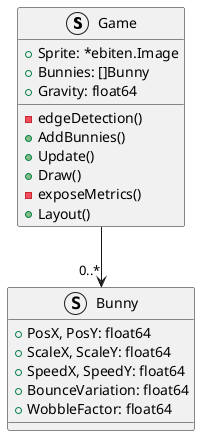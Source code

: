 @startuml

struct Game {
  +Sprite: *ebiten.Image
  +Bunnies: []Bunny
  +Gravity: float64
  -edgeDetection()
  +AddBunnies()
  +Update()
  +Draw()
  -exposeMetrics()
  +Layout()
}

struct Bunny {
  +PosX, PosY: float64
  +ScaleX, ScaleY: float64
  +SpeedX, SpeedY: float64
  +BounceVariation: float64
  +WobbleFactor: float64
}

Game --> "0..*" Bunny

@enduml
